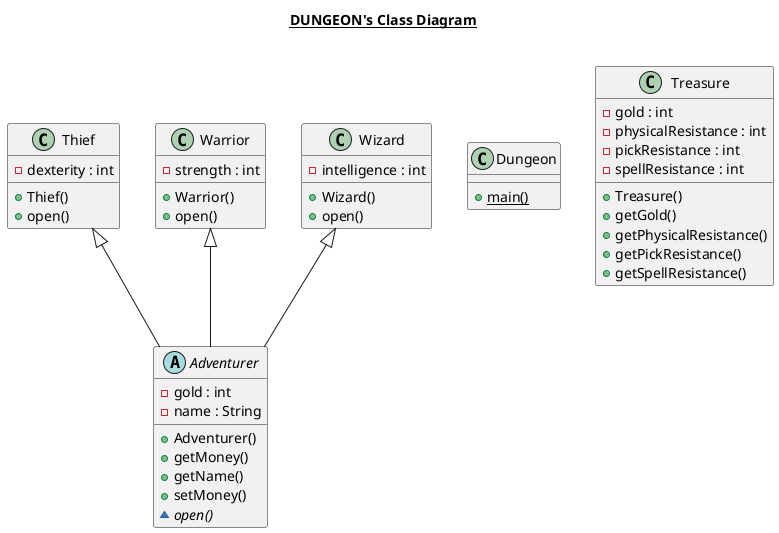 @startuml

title __DUNGEON's Class Diagram__\n

abstract class Adventurer {
    - gold : int
    - name : String
    + Adventurer()
    + getMoney()
    + getName()
    + setMoney()
    {abstract} ~ open()
}

class Thief {
    - dexterity : int
    + Thief()
    + open()
}
Thief <|-- Adventurer

class Warrior {
    - strength : int
    + Warrior()
    + open()
}
Warrior <|-- Adventurer

class Wizard {
    - intelligence : int
    + Wizard()
    + open()
}
Wizard <|-- Adventurer

class Dungeon {
        {static} + main()
}

class Treasure {
    - gold : int
    - physicalResistance : int
    - pickResistance : int
    - spellResistance : int
    + Treasure()
    + getGold()
    + getPhysicalResistance()
    + getPickResistance()
    + getSpellResistance()
}

@enduml
